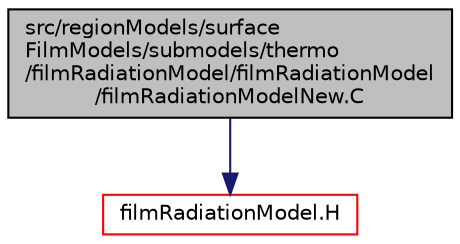 digraph "src/regionModels/surfaceFilmModels/submodels/thermo/filmRadiationModel/filmRadiationModel/filmRadiationModelNew.C"
{
  bgcolor="transparent";
  edge [fontname="Helvetica",fontsize="10",labelfontname="Helvetica",labelfontsize="10"];
  node [fontname="Helvetica",fontsize="10",shape=record];
  Node1 [label="src/regionModels/surface\lFilmModels/submodels/thermo\l/filmRadiationModel/filmRadiationModel\l/filmRadiationModelNew.C",height=0.2,width=0.4,color="black", fillcolor="grey75", style="filled", fontcolor="black"];
  Node1 -> Node2 [color="midnightblue",fontsize="10",style="solid",fontname="Helvetica"];
  Node2 [label="filmRadiationModel.H",height=0.2,width=0.4,color="red",URL="$a09687.html"];
}
